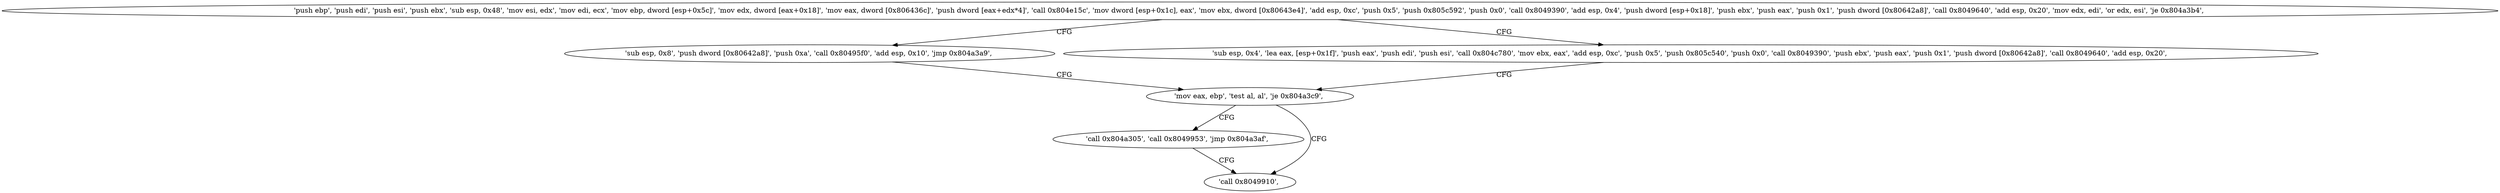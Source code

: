digraph "func" {
"134521628" [label = "'push ebp', 'push edi', 'push esi', 'push ebx', 'sub esp, 0x48', 'mov esi, edx', 'mov edi, ecx', 'mov ebp, dword [esp+0x5c]', 'mov edx, dword [eax+0x18]', 'mov eax, dword [0x806436c]', 'push dword [eax+edx*4]', 'call 0x804e15c', 'mov dword [esp+0x1c], eax', 'mov ebx, dword [0x80643e4]', 'add esp, 0xc', 'push 0x5', 'push 0x805c592', 'push 0x0', 'call 0x8049390', 'add esp, 0x4', 'push dword [esp+0x18]', 'push ebx', 'push eax', 'push 0x1', 'push dword [0x80642a8]', 'call 0x8049640', 'add esp, 0x20', 'mov edx, edi', 'or edx, esi', 'je 0x804a3b4', " ]
"134521780" [label = "'sub esp, 0x8', 'push dword [0x80642a8]', 'push 0xa', 'call 0x80495f0', 'add esp, 0x10', 'jmp 0x804a3a9', " ]
"134521717" [label = "'sub esp, 0x4', 'lea eax, [esp+0x1f]', 'push eax', 'push edi', 'push esi', 'call 0x804c780', 'mov ebx, eax', 'add esp, 0xc', 'push 0x5', 'push 0x805c540', 'push 0x0', 'call 0x8049390', 'push ebx', 'push eax', 'push 0x1', 'push dword [0x80642a8]', 'call 0x8049640', 'add esp, 0x20', " ]
"134521769" [label = "'mov eax, ebp', 'test al, al', 'je 0x804a3c9', " ]
"134521801" [label = "'call 0x804a305', 'call 0x8049953', 'jmp 0x804a3af', " ]
"134521775" [label = "'call 0x8049910', " ]
"134521628" -> "134521780" [ label = "CFG" ]
"134521628" -> "134521717" [ label = "CFG" ]
"134521780" -> "134521769" [ label = "CFG" ]
"134521717" -> "134521769" [ label = "CFG" ]
"134521769" -> "134521801" [ label = "CFG" ]
"134521769" -> "134521775" [ label = "CFG" ]
"134521801" -> "134521775" [ label = "CFG" ]
}
